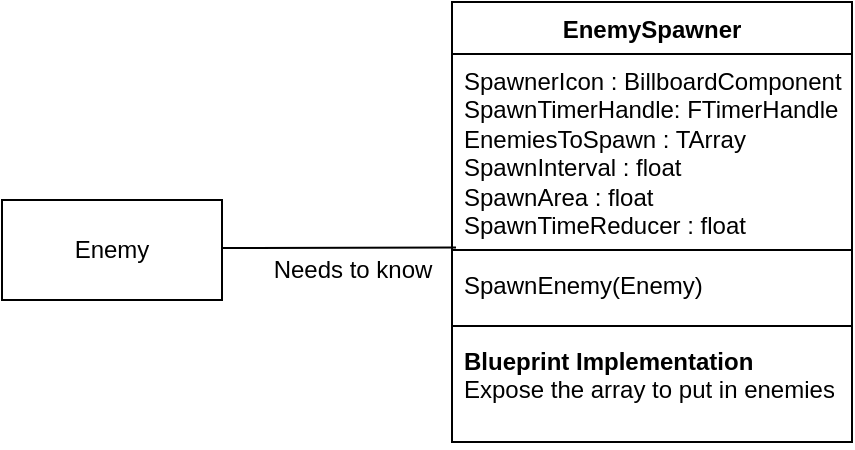 <mxfile version="22.0.3" type="device">
  <diagram name="Page-1" id="A92BdNKljdkqnT62k-o3">
    <mxGraphModel dx="683" dy="402" grid="1" gridSize="10" guides="1" tooltips="1" connect="1" arrows="1" fold="1" page="1" pageScale="1" pageWidth="850" pageHeight="1100" math="0" shadow="0">
      <root>
        <mxCell id="0" />
        <mxCell id="1" parent="0" />
        <mxCell id="aze1-G2N5fPgMVTwDsin-1" value="EnemySpawner" style="swimlane;fontStyle=1;align=center;verticalAlign=top;childLayout=stackLayout;horizontal=1;startSize=26;horizontalStack=0;resizeParent=1;resizeParentMax=0;resizeLast=0;collapsible=1;marginBottom=0;whiteSpace=wrap;html=1;" parent="1" vertex="1">
          <mxGeometry x="315" y="30" width="200" height="220" as="geometry" />
        </mxCell>
        <mxCell id="aze1-G2N5fPgMVTwDsin-2" value="SpawnerIcon : BillboardComponent&lt;br&gt;SpawnTimerHandle: FTimerHandle&lt;br&gt;EnemiesToSpawn : TArray&lt;br&gt;SpawnInterval : float&lt;br&gt;SpawnArea : float&lt;br&gt;SpawnTimeReducer : float" style="text;strokeColor=none;fillColor=none;align=left;verticalAlign=top;spacingLeft=4;spacingRight=4;overflow=hidden;rotatable=0;points=[[0,0.5],[1,0.5]];portConstraint=eastwest;whiteSpace=wrap;html=1;" parent="aze1-G2N5fPgMVTwDsin-1" vertex="1">
          <mxGeometry y="26" width="200" height="94" as="geometry" />
        </mxCell>
        <mxCell id="aze1-G2N5fPgMVTwDsin-3" value="" style="line;strokeWidth=1;fillColor=none;align=left;verticalAlign=middle;spacingTop=-1;spacingLeft=3;spacingRight=3;rotatable=0;labelPosition=right;points=[];portConstraint=eastwest;strokeColor=inherit;" parent="aze1-G2N5fPgMVTwDsin-1" vertex="1">
          <mxGeometry y="120" width="200" height="8" as="geometry" />
        </mxCell>
        <mxCell id="aze1-G2N5fPgMVTwDsin-4" value="SpawnEnemy(Enemy)" style="text;strokeColor=none;fillColor=none;align=left;verticalAlign=top;spacingLeft=4;spacingRight=4;overflow=hidden;rotatable=0;points=[[0,0.5],[1,0.5]];portConstraint=eastwest;whiteSpace=wrap;html=1;" parent="aze1-G2N5fPgMVTwDsin-1" vertex="1">
          <mxGeometry y="128" width="200" height="30" as="geometry" />
        </mxCell>
        <mxCell id="aze1-G2N5fPgMVTwDsin-5" value="" style="line;strokeWidth=1;fillColor=none;align=left;verticalAlign=middle;spacingTop=-1;spacingLeft=3;spacingRight=3;rotatable=0;labelPosition=right;points=[];portConstraint=eastwest;strokeColor=inherit;" parent="aze1-G2N5fPgMVTwDsin-1" vertex="1">
          <mxGeometry y="158" width="200" height="8" as="geometry" />
        </mxCell>
        <mxCell id="aze1-G2N5fPgMVTwDsin-6" value="&lt;b&gt;Blueprint Implementation&lt;/b&gt;&lt;br&gt;Expose the array to put in enemies" style="text;strokeColor=none;fillColor=none;align=left;verticalAlign=top;spacingLeft=4;spacingRight=4;overflow=hidden;rotatable=0;points=[[0,0.5],[1,0.5]];portConstraint=eastwest;whiteSpace=wrap;html=1;" parent="aze1-G2N5fPgMVTwDsin-1" vertex="1">
          <mxGeometry y="166" width="200" height="54" as="geometry" />
        </mxCell>
        <mxCell id="9QjnetIs-DKSFdotRn7A-1" value="" style="endArrow=none;html=1;rounded=0;entryX=0.01;entryY=0.345;entryDx=0;entryDy=0;entryPerimeter=0;" edge="1" parent="1" target="aze1-G2N5fPgMVTwDsin-3">
          <mxGeometry width="50" height="50" relative="1" as="geometry">
            <mxPoint x="200" y="153" as="sourcePoint" />
            <mxPoint x="310" y="150" as="targetPoint" />
          </mxGeometry>
        </mxCell>
        <mxCell id="9QjnetIs-DKSFdotRn7A-2" value="Enemy" style="html=1;whiteSpace=wrap;" vertex="1" parent="1">
          <mxGeometry x="90" y="129" width="110" height="50" as="geometry" />
        </mxCell>
        <mxCell id="9QjnetIs-DKSFdotRn7A-4" value="Needs to know" style="text;html=1;align=center;verticalAlign=middle;resizable=0;points=[];autosize=1;strokeColor=none;fillColor=none;" vertex="1" parent="1">
          <mxGeometry x="215" y="149" width="100" height="30" as="geometry" />
        </mxCell>
      </root>
    </mxGraphModel>
  </diagram>
</mxfile>
